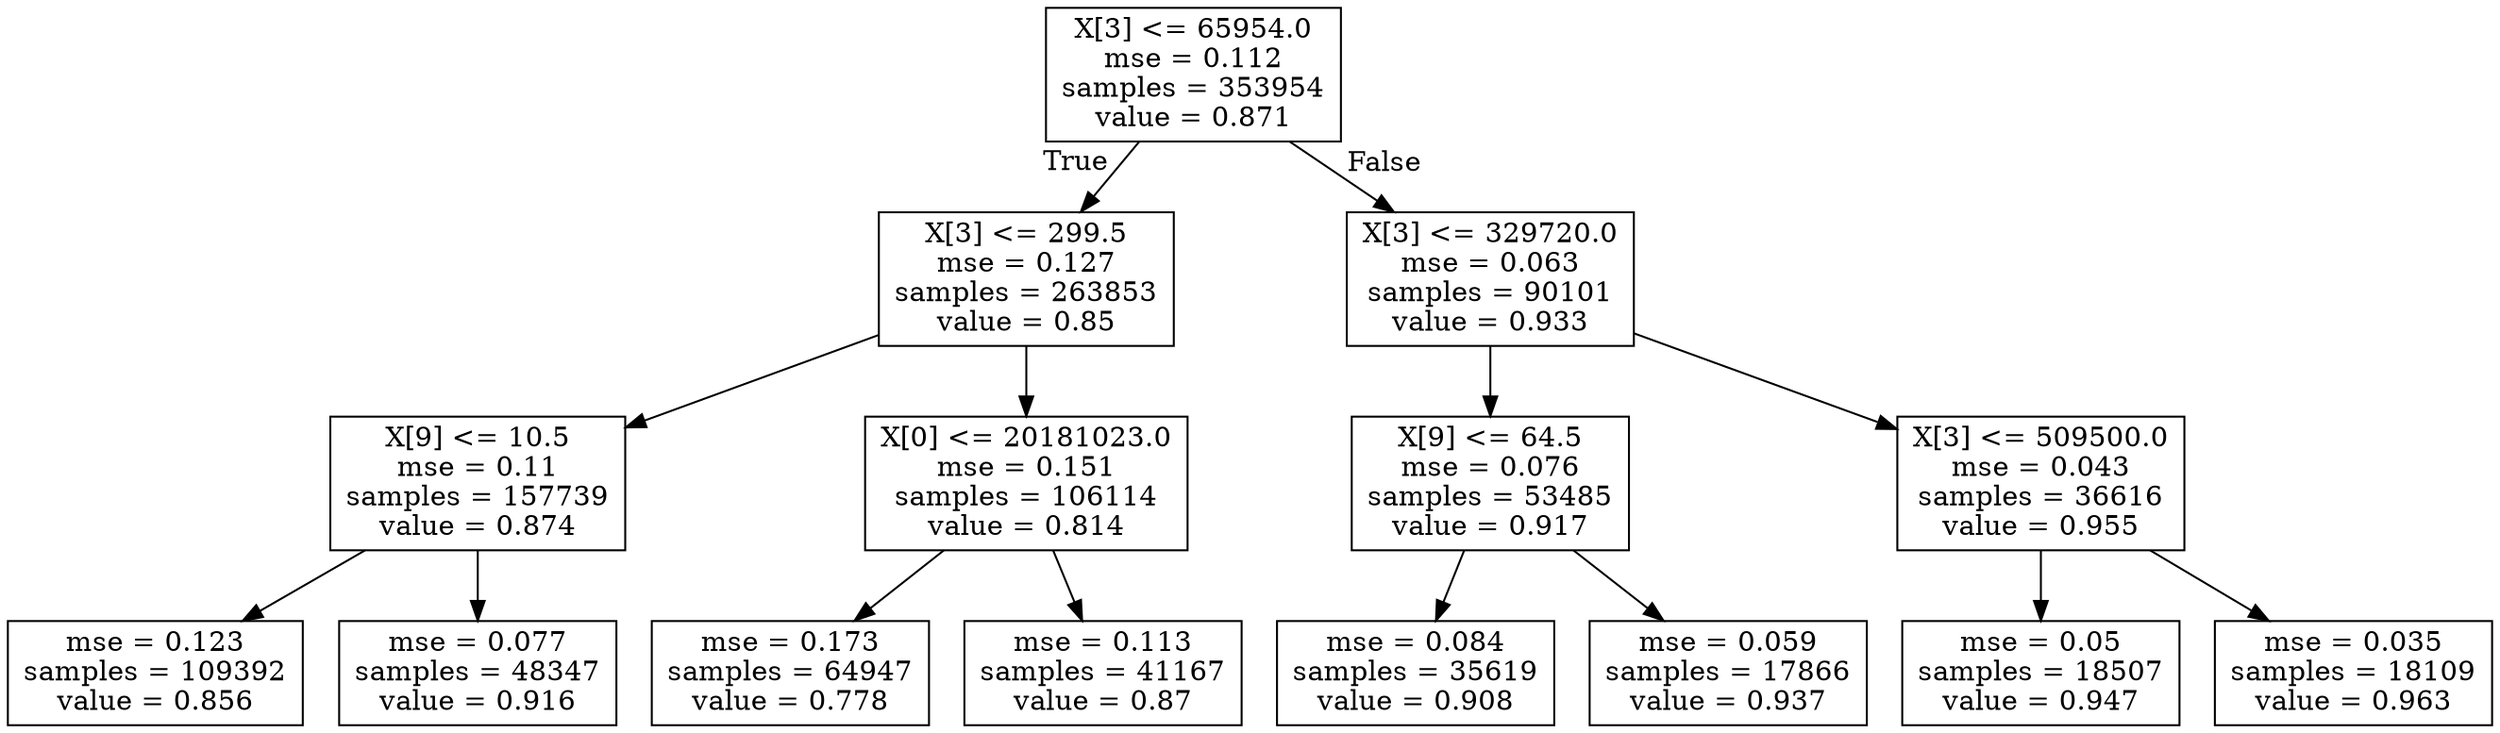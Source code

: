 digraph Tree {
node [shape=box] ;
0 [label="X[3] <= 65954.0\nmse = 0.112\nsamples = 353954\nvalue = 0.871"] ;
1 [label="X[3] <= 299.5\nmse = 0.127\nsamples = 263853\nvalue = 0.85"] ;
0 -> 1 [labeldistance=2.5, labelangle=45, headlabel="True"] ;
2 [label="X[9] <= 10.5\nmse = 0.11\nsamples = 157739\nvalue = 0.874"] ;
1 -> 2 ;
3 [label="mse = 0.123\nsamples = 109392\nvalue = 0.856"] ;
2 -> 3 ;
4 [label="mse = 0.077\nsamples = 48347\nvalue = 0.916"] ;
2 -> 4 ;
5 [label="X[0] <= 20181023.0\nmse = 0.151\nsamples = 106114\nvalue = 0.814"] ;
1 -> 5 ;
6 [label="mse = 0.173\nsamples = 64947\nvalue = 0.778"] ;
5 -> 6 ;
7 [label="mse = 0.113\nsamples = 41167\nvalue = 0.87"] ;
5 -> 7 ;
8 [label="X[3] <= 329720.0\nmse = 0.063\nsamples = 90101\nvalue = 0.933"] ;
0 -> 8 [labeldistance=2.5, labelangle=-45, headlabel="False"] ;
9 [label="X[9] <= 64.5\nmse = 0.076\nsamples = 53485\nvalue = 0.917"] ;
8 -> 9 ;
10 [label="mse = 0.084\nsamples = 35619\nvalue = 0.908"] ;
9 -> 10 ;
11 [label="mse = 0.059\nsamples = 17866\nvalue = 0.937"] ;
9 -> 11 ;
12 [label="X[3] <= 509500.0\nmse = 0.043\nsamples = 36616\nvalue = 0.955"] ;
8 -> 12 ;
13 [label="mse = 0.05\nsamples = 18507\nvalue = 0.947"] ;
12 -> 13 ;
14 [label="mse = 0.035\nsamples = 18109\nvalue = 0.963"] ;
12 -> 14 ;
}